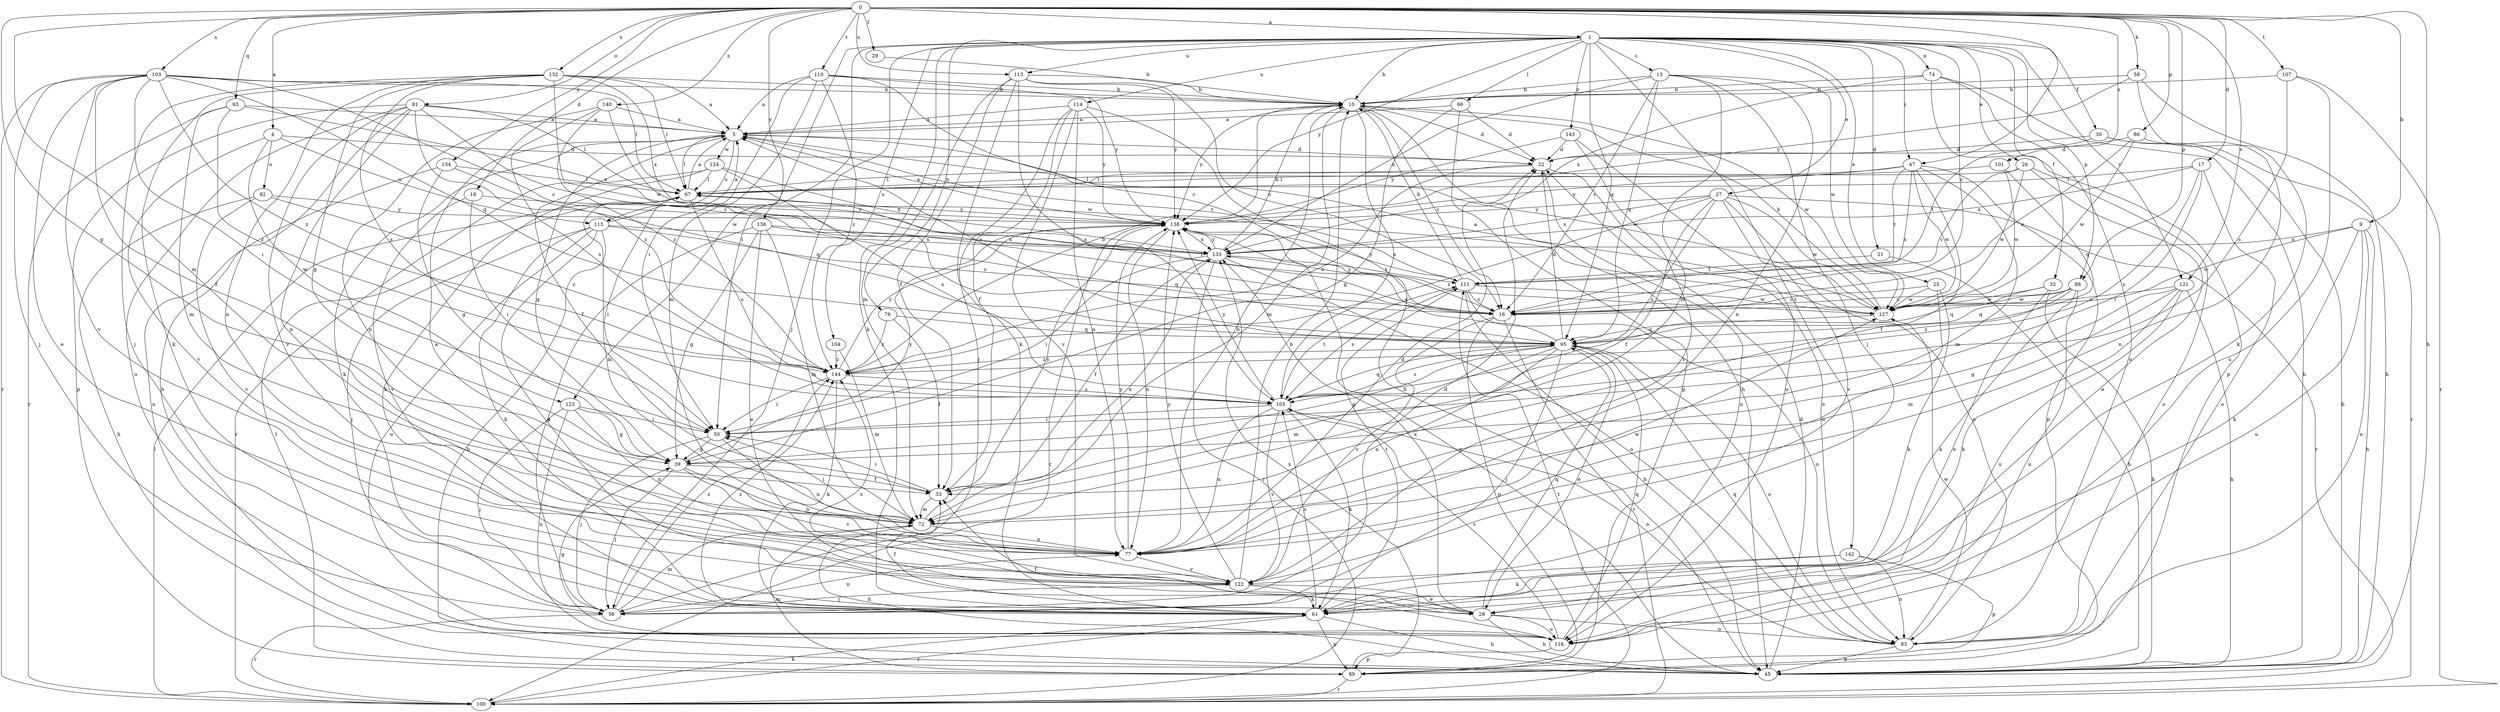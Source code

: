 strict digraph  {
0;
1;
4;
5;
9;
10;
13;
16;
17;
18;
21;
22;
25;
26;
27;
28;
29;
30;
32;
33;
39;
45;
47;
50;
56;
58;
61;
66;
67;
72;
74;
76;
77;
81;
82;
83;
86;
88;
89;
93;
95;
100;
101;
103;
104;
105;
107;
110;
111;
113;
114;
115;
116;
121;
122;
123;
124;
127;
132;
133;
134;
136;
138;
140;
142;
143;
144;
0 -> 1  [label=a];
0 -> 4  [label=a];
0 -> 9  [label=b];
0 -> 17  [label=d];
0 -> 18  [label=d];
0 -> 29  [label=f];
0 -> 39  [label=g];
0 -> 45  [label=h];
0 -> 47  [label=i];
0 -> 58  [label=k];
0 -> 72  [label=m];
0 -> 81  [label=o];
0 -> 86  [label=p];
0 -> 88  [label=p];
0 -> 93  [label=q];
0 -> 101  [label=s];
0 -> 103  [label=s];
0 -> 107  [label=t];
0 -> 110  [label=t];
0 -> 113  [label=u];
0 -> 121  [label=v];
0 -> 132  [label=x];
0 -> 134  [label=y];
0 -> 136  [label=y];
0 -> 140  [label=z];
1 -> 10  [label=b];
1 -> 13  [label=c];
1 -> 16  [label=c];
1 -> 21  [label=d];
1 -> 25  [label=e];
1 -> 26  [label=e];
1 -> 27  [label=e];
1 -> 30  [label=f];
1 -> 32  [label=f];
1 -> 47  [label=i];
1 -> 50  [label=i];
1 -> 56  [label=j];
1 -> 61  [label=k];
1 -> 66  [label=l];
1 -> 74  [label=n];
1 -> 76  [label=n];
1 -> 88  [label=p];
1 -> 95  [label=q];
1 -> 104  [label=s];
1 -> 113  [label=u];
1 -> 114  [label=u];
1 -> 121  [label=v];
1 -> 123  [label=w];
1 -> 138  [label=y];
1 -> 142  [label=z];
1 -> 143  [label=z];
4 -> 22  [label=d];
4 -> 82  [label=o];
4 -> 115  [label=u];
4 -> 122  [label=v];
4 -> 123  [label=w];
5 -> 22  [label=d];
5 -> 33  [label=f];
5 -> 39  [label=g];
5 -> 61  [label=k];
5 -> 67  [label=l];
5 -> 111  [label=t];
5 -> 115  [label=u];
5 -> 124  [label=w];
5 -> 127  [label=w];
9 -> 45  [label=h];
9 -> 61  [label=k];
9 -> 83  [label=o];
9 -> 116  [label=u];
9 -> 127  [label=w];
9 -> 133  [label=x];
10 -> 5  [label=a];
10 -> 16  [label=c];
10 -> 22  [label=d];
10 -> 45  [label=h];
10 -> 72  [label=m];
10 -> 105  [label=s];
10 -> 127  [label=w];
10 -> 138  [label=y];
13 -> 10  [label=b];
13 -> 16  [label=c];
13 -> 56  [label=j];
13 -> 72  [label=m];
13 -> 77  [label=n];
13 -> 95  [label=q];
13 -> 127  [label=w];
13 -> 133  [label=x];
16 -> 67  [label=l];
16 -> 89  [label=p];
16 -> 100  [label=r];
16 -> 122  [label=v];
16 -> 138  [label=y];
17 -> 50  [label=i];
17 -> 67  [label=l];
17 -> 83  [label=o];
17 -> 105  [label=s];
17 -> 133  [label=x];
18 -> 50  [label=i];
18 -> 122  [label=v];
18 -> 138  [label=y];
21 -> 45  [label=h];
21 -> 111  [label=t];
22 -> 67  [label=l];
22 -> 83  [label=o];
22 -> 116  [label=u];
22 -> 144  [label=z];
25 -> 16  [label=c];
25 -> 61  [label=k];
25 -> 77  [label=n];
25 -> 127  [label=w];
26 -> 16  [label=c];
26 -> 28  [label=e];
26 -> 67  [label=l];
26 -> 83  [label=o];
26 -> 127  [label=w];
27 -> 33  [label=f];
27 -> 83  [label=o];
27 -> 100  [label=r];
27 -> 105  [label=s];
27 -> 122  [label=v];
27 -> 127  [label=w];
27 -> 133  [label=x];
27 -> 138  [label=y];
27 -> 144  [label=z];
28 -> 45  [label=h];
28 -> 83  [label=o];
28 -> 95  [label=q];
28 -> 116  [label=u];
28 -> 133  [label=x];
28 -> 144  [label=z];
29 -> 10  [label=b];
30 -> 22  [label=d];
30 -> 45  [label=h];
30 -> 100  [label=r];
30 -> 111  [label=t];
32 -> 28  [label=e];
32 -> 45  [label=h];
32 -> 95  [label=q];
32 -> 127  [label=w];
33 -> 50  [label=i];
33 -> 72  [label=m];
33 -> 138  [label=y];
39 -> 33  [label=f];
39 -> 56  [label=j];
39 -> 77  [label=n];
39 -> 122  [label=v];
39 -> 138  [label=y];
45 -> 22  [label=d];
45 -> 138  [label=y];
47 -> 16  [label=c];
47 -> 33  [label=f];
47 -> 67  [label=l];
47 -> 72  [label=m];
47 -> 89  [label=p];
47 -> 111  [label=t];
47 -> 127  [label=w];
47 -> 138  [label=y];
50 -> 39  [label=g];
50 -> 56  [label=j];
50 -> 77  [label=n];
56 -> 22  [label=d];
56 -> 72  [label=m];
56 -> 77  [label=n];
56 -> 100  [label=r];
56 -> 144  [label=z];
58 -> 10  [label=b];
58 -> 45  [label=h];
58 -> 61  [label=k];
58 -> 138  [label=y];
61 -> 33  [label=f];
61 -> 45  [label=h];
61 -> 89  [label=p];
61 -> 100  [label=r];
61 -> 105  [label=s];
61 -> 111  [label=t];
61 -> 144  [label=z];
66 -> 5  [label=a];
66 -> 22  [label=d];
66 -> 39  [label=g];
66 -> 89  [label=p];
67 -> 5  [label=a];
67 -> 50  [label=i];
67 -> 72  [label=m];
67 -> 105  [label=s];
67 -> 138  [label=y];
72 -> 45  [label=h];
72 -> 50  [label=i];
72 -> 77  [label=n];
72 -> 133  [label=x];
74 -> 10  [label=b];
74 -> 45  [label=h];
74 -> 83  [label=o];
74 -> 89  [label=p];
74 -> 133  [label=x];
76 -> 33  [label=f];
76 -> 95  [label=q];
76 -> 144  [label=z];
77 -> 5  [label=a];
77 -> 10  [label=b];
77 -> 22  [label=d];
77 -> 122  [label=v];
77 -> 127  [label=w];
77 -> 138  [label=y];
81 -> 5  [label=a];
81 -> 16  [label=c];
81 -> 45  [label=h];
81 -> 67  [label=l];
81 -> 77  [label=n];
81 -> 89  [label=p];
81 -> 116  [label=u];
81 -> 122  [label=v];
81 -> 144  [label=z];
82 -> 45  [label=h];
82 -> 122  [label=v];
82 -> 138  [label=y];
82 -> 144  [label=z];
83 -> 45  [label=h];
83 -> 95  [label=q];
83 -> 127  [label=w];
86 -> 16  [label=c];
86 -> 22  [label=d];
86 -> 77  [label=n];
86 -> 127  [label=w];
88 -> 16  [label=c];
88 -> 61  [label=k];
88 -> 95  [label=q];
88 -> 116  [label=u];
88 -> 127  [label=w];
88 -> 144  [label=z];
89 -> 67  [label=l];
89 -> 72  [label=m];
89 -> 100  [label=r];
89 -> 133  [label=x];
93 -> 5  [label=a];
93 -> 72  [label=m];
93 -> 100  [label=r];
93 -> 133  [label=x];
93 -> 144  [label=z];
95 -> 5  [label=a];
95 -> 22  [label=d];
95 -> 28  [label=e];
95 -> 39  [label=g];
95 -> 56  [label=j];
95 -> 72  [label=m];
95 -> 77  [label=n];
95 -> 83  [label=o];
95 -> 105  [label=s];
95 -> 133  [label=x];
95 -> 144  [label=z];
100 -> 61  [label=k];
100 -> 67  [label=l];
100 -> 111  [label=t];
101 -> 67  [label=l];
101 -> 95  [label=q];
101 -> 127  [label=w];
103 -> 10  [label=b];
103 -> 16  [label=c];
103 -> 28  [label=e];
103 -> 33  [label=f];
103 -> 50  [label=i];
103 -> 56  [label=j];
103 -> 67  [label=l];
103 -> 95  [label=q];
103 -> 100  [label=r];
103 -> 122  [label=v];
103 -> 144  [label=z];
104 -> 72  [label=m];
104 -> 144  [label=z];
105 -> 50  [label=i];
105 -> 61  [label=k];
105 -> 77  [label=n];
105 -> 83  [label=o];
105 -> 95  [label=q];
105 -> 111  [label=t];
105 -> 122  [label=v];
105 -> 138  [label=y];
107 -> 10  [label=b];
107 -> 100  [label=r];
107 -> 105  [label=s];
107 -> 116  [label=u];
110 -> 5  [label=a];
110 -> 10  [label=b];
110 -> 16  [label=c];
110 -> 50  [label=i];
110 -> 72  [label=m];
110 -> 138  [label=y];
110 -> 144  [label=z];
111 -> 10  [label=b];
111 -> 16  [label=c];
111 -> 45  [label=h];
111 -> 83  [label=o];
111 -> 105  [label=s];
111 -> 127  [label=w];
111 -> 138  [label=y];
113 -> 10  [label=b];
113 -> 16  [label=c];
113 -> 33  [label=f];
113 -> 61  [label=k];
113 -> 72  [label=m];
113 -> 105  [label=s];
113 -> 138  [label=y];
114 -> 5  [label=a];
114 -> 33  [label=f];
114 -> 45  [label=h];
114 -> 56  [label=j];
114 -> 77  [label=n];
114 -> 122  [label=v];
114 -> 138  [label=y];
115 -> 5  [label=a];
115 -> 16  [label=c];
115 -> 28  [label=e];
115 -> 45  [label=h];
115 -> 56  [label=j];
115 -> 61  [label=k];
115 -> 116  [label=u];
115 -> 133  [label=x];
116 -> 33  [label=f];
116 -> 39  [label=g];
116 -> 89  [label=p];
116 -> 95  [label=q];
116 -> 105  [label=s];
121 -> 16  [label=c];
121 -> 39  [label=g];
121 -> 45  [label=h];
121 -> 61  [label=k];
121 -> 72  [label=m];
121 -> 116  [label=u];
122 -> 10  [label=b];
122 -> 28  [label=e];
122 -> 56  [label=j];
122 -> 61  [label=k];
122 -> 138  [label=y];
123 -> 39  [label=g];
123 -> 50  [label=i];
123 -> 56  [label=j];
123 -> 77  [label=n];
123 -> 116  [label=u];
124 -> 61  [label=k];
124 -> 67  [label=l];
124 -> 100  [label=r];
124 -> 105  [label=s];
124 -> 133  [label=x];
127 -> 5  [label=a];
127 -> 10  [label=b];
127 -> 95  [label=q];
132 -> 5  [label=a];
132 -> 10  [label=b];
132 -> 39  [label=g];
132 -> 56  [label=j];
132 -> 61  [label=k];
132 -> 67  [label=l];
132 -> 77  [label=n];
132 -> 105  [label=s];
132 -> 127  [label=w];
132 -> 133  [label=x];
133 -> 10  [label=b];
133 -> 33  [label=f];
133 -> 50  [label=i];
133 -> 83  [label=o];
133 -> 100  [label=r];
133 -> 111  [label=t];
133 -> 138  [label=y];
134 -> 39  [label=g];
134 -> 67  [label=l];
134 -> 95  [label=q];
134 -> 116  [label=u];
136 -> 28  [label=e];
136 -> 39  [label=g];
136 -> 56  [label=j];
136 -> 72  [label=m];
136 -> 95  [label=q];
136 -> 133  [label=x];
138 -> 5  [label=a];
138 -> 77  [label=n];
138 -> 100  [label=r];
138 -> 133  [label=x];
140 -> 5  [label=a];
140 -> 77  [label=n];
140 -> 105  [label=s];
140 -> 127  [label=w];
140 -> 144  [label=z];
142 -> 61  [label=k];
142 -> 83  [label=o];
142 -> 89  [label=p];
142 -> 122  [label=v];
143 -> 22  [label=d];
143 -> 116  [label=u];
143 -> 122  [label=v];
143 -> 138  [label=y];
144 -> 10  [label=b];
144 -> 50  [label=i];
144 -> 61  [label=k];
144 -> 105  [label=s];
144 -> 138  [label=y];
}
